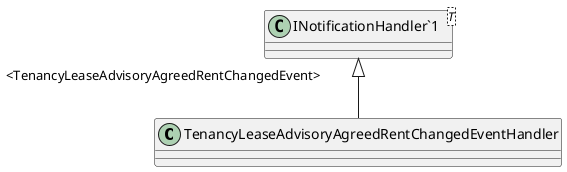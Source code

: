 @startuml
class TenancyLeaseAdvisoryAgreedRentChangedEventHandler {
}
class "INotificationHandler`1"<T> {
}
"INotificationHandler`1" "<TenancyLeaseAdvisoryAgreedRentChangedEvent>" <|-- TenancyLeaseAdvisoryAgreedRentChangedEventHandler
@enduml
